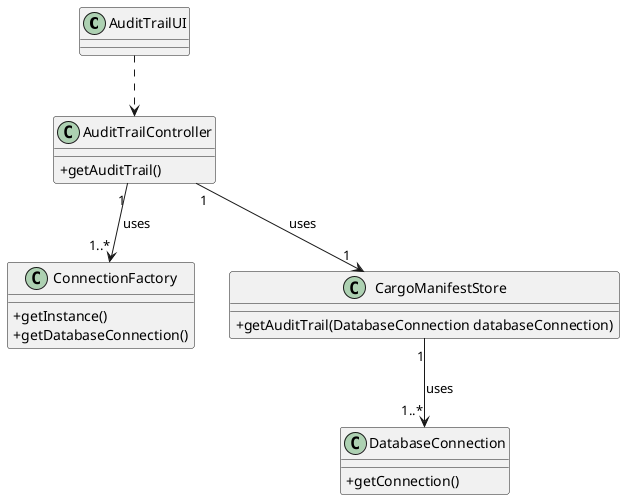 @startuml
skinparam classAttributeIconSize 0

class AuditTrailUI{
}

class AuditTrailController {
+ getAuditTrail()
}

class ConnectionFactory {
+ getInstance()
+ getDatabaseConnection()
}

class CargoManifestStore {
+ getAuditTrail(DatabaseConnection databaseConnection)
}

class DatabaseConnection {
+ getConnection()
}

AuditTrailController <.up. AuditTrailUI
AuditTrailController "1" --> "1..*" ConnectionFactory : uses
AuditTrailController "1" --> "1" CargoManifestStore : uses
CargoManifestStore "1" --> "1..*" DatabaseConnection : uses



@enduml